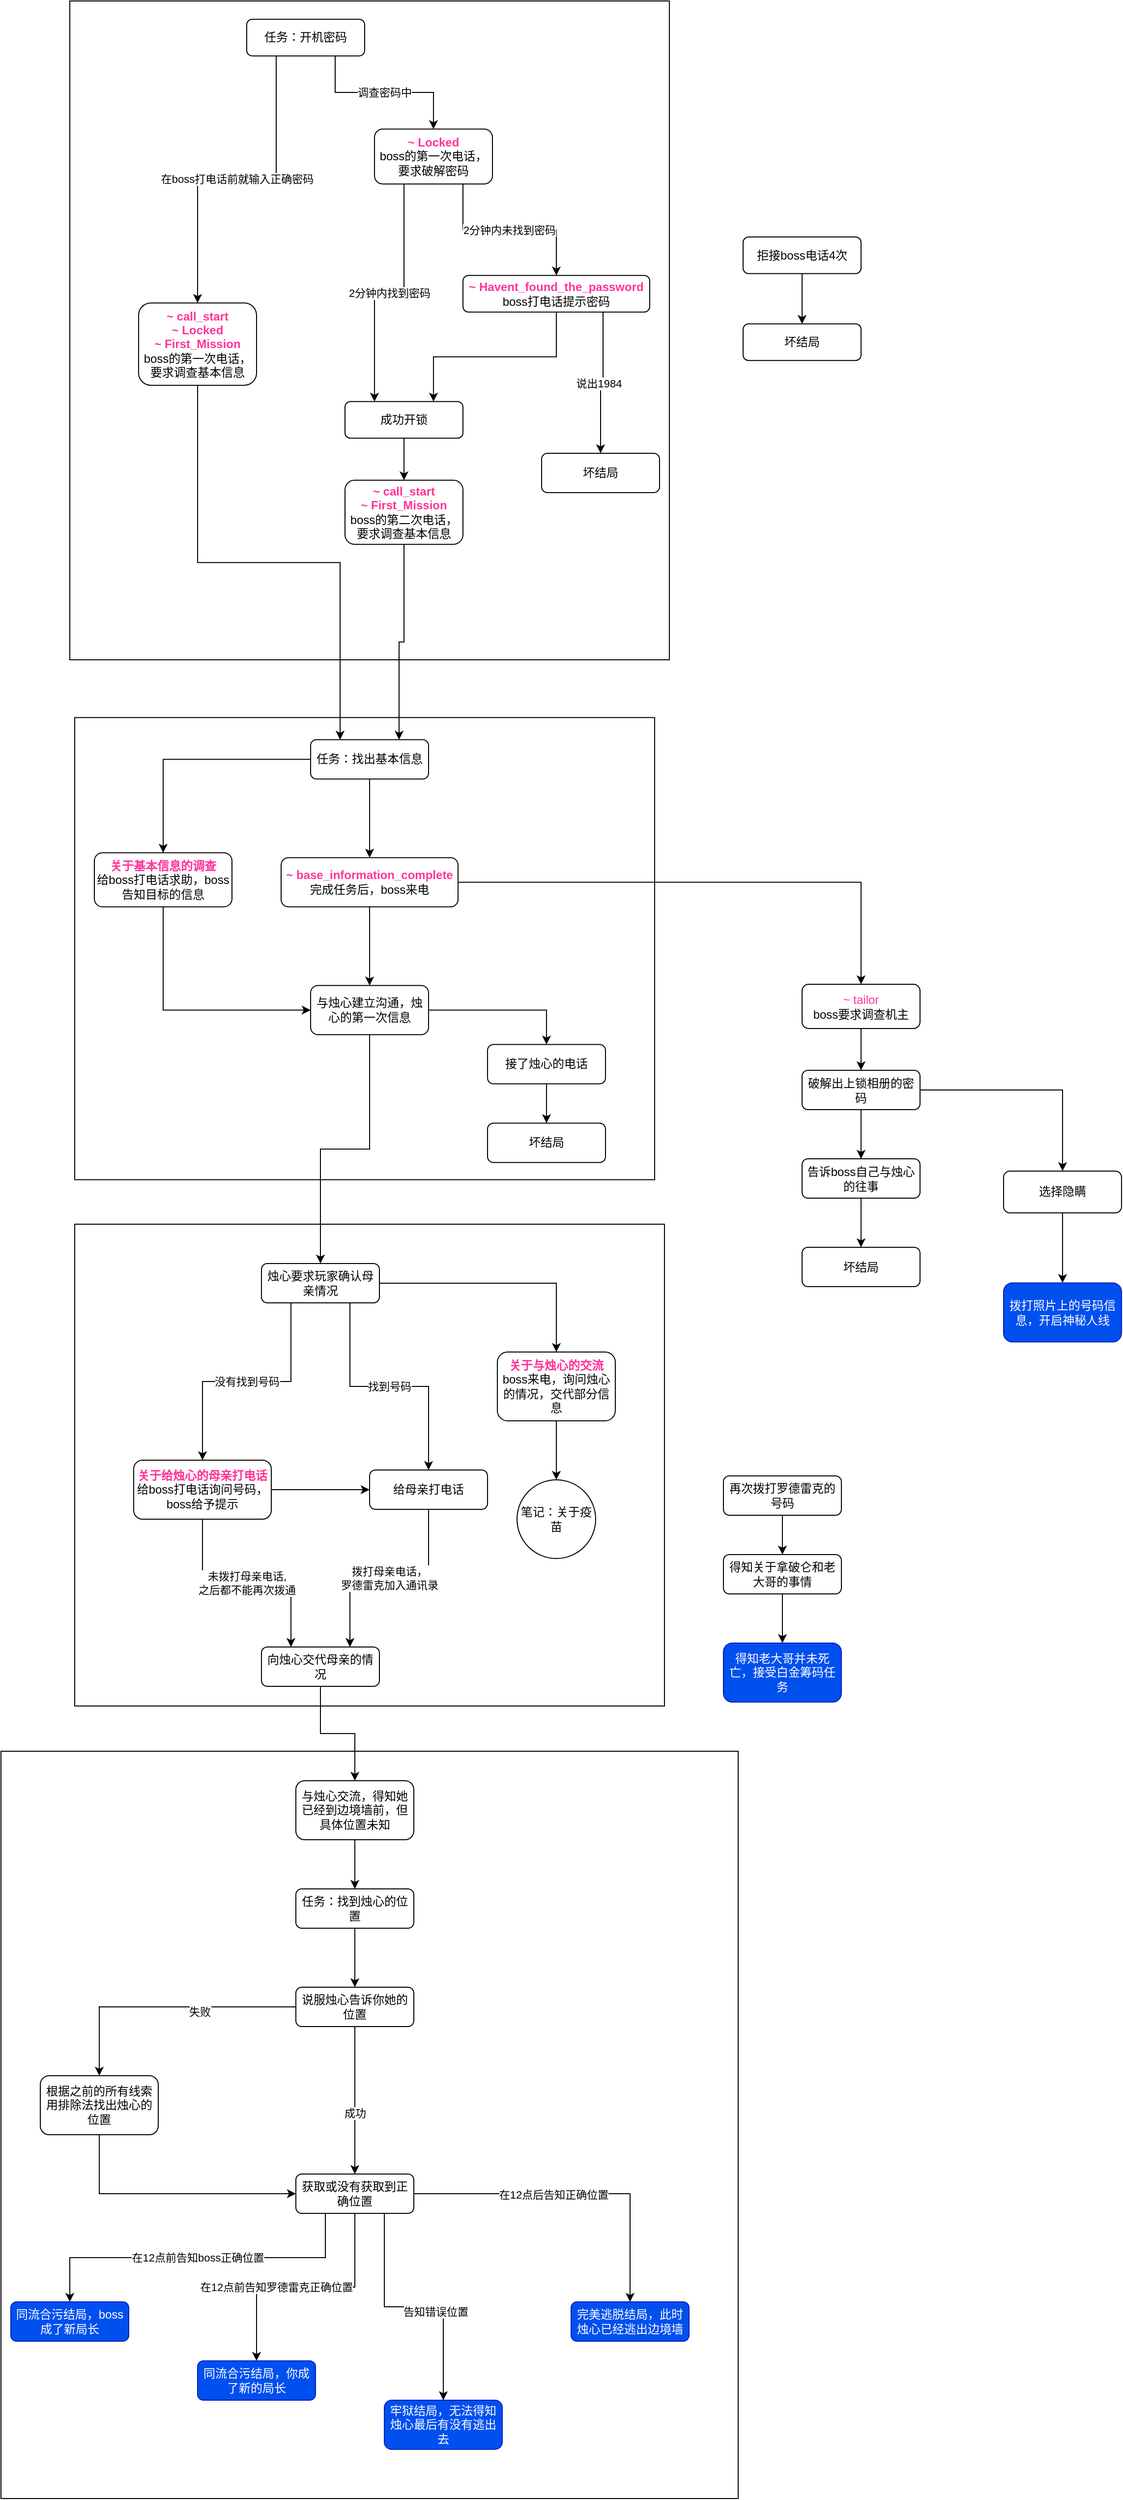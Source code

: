 <mxfile version="22.1.18" type="device">
  <diagram id="C5RBs43oDa-KdzZeNtuy" name="Page-1">
    <mxGraphModel dx="1311" dy="1043" grid="1" gridSize="10" guides="1" tooltips="1" connect="1" arrows="1" fold="1" page="0" pageScale="1" pageWidth="827" pageHeight="1169" math="0" shadow="0">
      <root>
        <mxCell id="WIyWlLk6GJQsqaUBKTNV-0" />
        <mxCell id="WIyWlLk6GJQsqaUBKTNV-1" parent="WIyWlLk6GJQsqaUBKTNV-0" />
        <mxCell id="P4KzA-4ddwvFhlrKLmol-60" value="" style="group" parent="WIyWlLk6GJQsqaUBKTNV-1" vertex="1" connectable="0">
          <mxGeometry x="195" y="1324" width="600" height="490" as="geometry" />
        </mxCell>
        <mxCell id="P4KzA-4ddwvFhlrKLmol-48" value="" style="group" parent="P4KzA-4ddwvFhlrKLmol-60" vertex="1" connectable="0">
          <mxGeometry width="600" height="490" as="geometry" />
        </mxCell>
        <mxCell id="P4KzA-4ddwvFhlrKLmol-47" value="" style="rounded=0;whiteSpace=wrap;html=1;" parent="P4KzA-4ddwvFhlrKLmol-48" vertex="1">
          <mxGeometry width="600" height="490" as="geometry" />
        </mxCell>
        <mxCell id="P4KzA-4ddwvFhlrKLmol-14" value="烛心要求玩家确认母亲情况" style="rounded=1;whiteSpace=wrap;html=1;fontSize=12;glass=0;strokeWidth=1;shadow=0;" parent="P4KzA-4ddwvFhlrKLmol-48" vertex="1">
          <mxGeometry x="190" y="40" width="120" height="40" as="geometry" />
        </mxCell>
        <mxCell id="P4KzA-4ddwvFhlrKLmol-16" value="&lt;b&gt;&lt;font color=&quot;#ff3399&quot;&gt;关于与烛心的交流&lt;/font&gt;&lt;/b&gt;&lt;br&gt;boss来电，询问烛心的情况，交代部分信息" style="rounded=1;whiteSpace=wrap;html=1;fontSize=12;glass=0;strokeWidth=1;shadow=0;" parent="P4KzA-4ddwvFhlrKLmol-48" vertex="1">
          <mxGeometry x="430" y="130" width="120" height="70" as="geometry" />
        </mxCell>
        <mxCell id="P4KzA-4ddwvFhlrKLmol-17" value="" style="edgeStyle=orthogonalEdgeStyle;rounded=0;orthogonalLoop=1;jettySize=auto;html=1;" parent="P4KzA-4ddwvFhlrKLmol-48" source="P4KzA-4ddwvFhlrKLmol-14" target="P4KzA-4ddwvFhlrKLmol-16" edge="1">
          <mxGeometry relative="1" as="geometry" />
        </mxCell>
        <mxCell id="P4KzA-4ddwvFhlrKLmol-20" value="给母亲打电话" style="rounded=1;whiteSpace=wrap;html=1;fontSize=12;glass=0;strokeWidth=1;shadow=0;" parent="P4KzA-4ddwvFhlrKLmol-48" vertex="1">
          <mxGeometry x="300" y="250" width="120" height="40" as="geometry" />
        </mxCell>
        <mxCell id="P4KzA-4ddwvFhlrKLmol-21" value="找到号码" style="edgeStyle=orthogonalEdgeStyle;rounded=0;orthogonalLoop=1;jettySize=auto;html=1;exitX=0.75;exitY=1;exitDx=0;exitDy=0;" parent="P4KzA-4ddwvFhlrKLmol-48" source="P4KzA-4ddwvFhlrKLmol-14" target="P4KzA-4ddwvFhlrKLmol-20" edge="1">
          <mxGeometry relative="1" as="geometry" />
        </mxCell>
        <mxCell id="P4KzA-4ddwvFhlrKLmol-28" style="edgeStyle=orthogonalEdgeStyle;rounded=0;orthogonalLoop=1;jettySize=auto;html=1;" parent="P4KzA-4ddwvFhlrKLmol-48" source="P4KzA-4ddwvFhlrKLmol-22" target="P4KzA-4ddwvFhlrKLmol-20" edge="1">
          <mxGeometry relative="1" as="geometry" />
        </mxCell>
        <mxCell id="P4KzA-4ddwvFhlrKLmol-22" value="&lt;b&gt;&lt;font color=&quot;#ff3399&quot;&gt;关于给烛心的母亲打电话&lt;/font&gt;&lt;/b&gt;&lt;br&gt;给boss打电话询问号码，boss给予提示" style="rounded=1;whiteSpace=wrap;html=1;fontSize=12;glass=0;strokeWidth=1;shadow=0;" parent="P4KzA-4ddwvFhlrKLmol-48" vertex="1">
          <mxGeometry x="60" y="240" width="140" height="60" as="geometry" />
        </mxCell>
        <mxCell id="P4KzA-4ddwvFhlrKLmol-23" value="没有找到号码" style="edgeStyle=orthogonalEdgeStyle;rounded=0;orthogonalLoop=1;jettySize=auto;html=1;exitX=0.25;exitY=1;exitDx=0;exitDy=0;" parent="P4KzA-4ddwvFhlrKLmol-48" source="P4KzA-4ddwvFhlrKLmol-14" target="P4KzA-4ddwvFhlrKLmol-22" edge="1">
          <mxGeometry relative="1" as="geometry" />
        </mxCell>
        <mxCell id="P4KzA-4ddwvFhlrKLmol-24" value="向烛心交代母亲的情况" style="rounded=1;whiteSpace=wrap;html=1;fontSize=12;glass=0;strokeWidth=1;shadow=0;" parent="P4KzA-4ddwvFhlrKLmol-48" vertex="1">
          <mxGeometry x="190" y="430" width="120" height="40" as="geometry" />
        </mxCell>
        <mxCell id="P4KzA-4ddwvFhlrKLmol-26" value="拨打母亲电话，&lt;br&gt;罗德雷克加入通讯录" style="edgeStyle=orthogonalEdgeStyle;rounded=0;orthogonalLoop=1;jettySize=auto;html=1;entryX=0.75;entryY=0;entryDx=0;entryDy=0;" parent="P4KzA-4ddwvFhlrKLmol-48" source="P4KzA-4ddwvFhlrKLmol-20" target="P4KzA-4ddwvFhlrKLmol-24" edge="1">
          <mxGeometry relative="1" as="geometry" />
        </mxCell>
        <mxCell id="P4KzA-4ddwvFhlrKLmol-25" value="未拨打母亲电话,&lt;br&gt;之后都不能再次拨通" style="edgeStyle=orthogonalEdgeStyle;rounded=0;orthogonalLoop=1;jettySize=auto;html=1;exitX=0.5;exitY=1;exitDx=0;exitDy=0;entryX=0.25;entryY=0;entryDx=0;entryDy=0;" parent="P4KzA-4ddwvFhlrKLmol-48" source="P4KzA-4ddwvFhlrKLmol-22" target="P4KzA-4ddwvFhlrKLmol-24" edge="1">
          <mxGeometry relative="1" as="geometry" />
        </mxCell>
        <mxCell id="P4KzA-4ddwvFhlrKLmol-58" value="笔记：关于疫苗" style="ellipse;whiteSpace=wrap;html=1;rounded=1;glass=0;strokeWidth=1;shadow=0;" parent="P4KzA-4ddwvFhlrKLmol-60" vertex="1">
          <mxGeometry x="450" y="260" width="80" height="80" as="geometry" />
        </mxCell>
        <mxCell id="P4KzA-4ddwvFhlrKLmol-59" value="" style="edgeStyle=orthogonalEdgeStyle;rounded=0;orthogonalLoop=1;jettySize=auto;html=1;" parent="P4KzA-4ddwvFhlrKLmol-60" source="P4KzA-4ddwvFhlrKLmol-16" target="P4KzA-4ddwvFhlrKLmol-58" edge="1">
          <mxGeometry relative="1" as="geometry" />
        </mxCell>
        <mxCell id="AIE3W8hDl6yr15WzIe1y-3" value="" style="group" parent="WIyWlLk6GJQsqaUBKTNV-1" vertex="1" connectable="0">
          <mxGeometry x="190" y="80" width="620" height="670" as="geometry" />
        </mxCell>
        <mxCell id="P4KzA-4ddwvFhlrKLmol-49" value="" style="group;" parent="AIE3W8hDl6yr15WzIe1y-3" vertex="1" connectable="0">
          <mxGeometry width="620" height="670" as="geometry" />
        </mxCell>
        <mxCell id="P4KzA-4ddwvFhlrKLmol-44" value="" style="rounded=0;whiteSpace=wrap;html=1;" parent="P4KzA-4ddwvFhlrKLmol-49" vertex="1">
          <mxGeometry width="610" height="670" as="geometry" />
        </mxCell>
        <mxCell id="WIyWlLk6GJQsqaUBKTNV-3" value="任务：开机密码" style="rounded=1;whiteSpace=wrap;html=1;fontSize=12;glass=0;strokeWidth=1;shadow=0;" parent="P4KzA-4ddwvFhlrKLmol-49" vertex="1">
          <mxGeometry x="180" y="18.611" width="120" height="37.222" as="geometry" />
        </mxCell>
        <mxCell id="WIyWlLk6GJQsqaUBKTNV-7" value="&lt;font style=&quot;&quot; color=&quot;#ff3399&quot;&gt;&lt;b&gt;~ Locked&lt;/b&gt;&lt;br&gt;&lt;/font&gt;boss的第一次电话，要求破解密码" style="rounded=1;whiteSpace=wrap;html=1;fontSize=12;glass=0;strokeWidth=1;shadow=0;" parent="P4KzA-4ddwvFhlrKLmol-49" vertex="1">
          <mxGeometry x="310" y="130.278" width="120" height="55.833" as="geometry" />
        </mxCell>
        <mxCell id="P4KzA-4ddwvFhlrKLmol-7" value="调查密码中" style="edgeStyle=orthogonalEdgeStyle;rounded=0;orthogonalLoop=1;jettySize=auto;html=1;exitX=0.75;exitY=1;exitDx=0;exitDy=0;" parent="P4KzA-4ddwvFhlrKLmol-49" source="WIyWlLk6GJQsqaUBKTNV-3" target="WIyWlLk6GJQsqaUBKTNV-7" edge="1">
          <mxGeometry relative="1" as="geometry" />
        </mxCell>
        <mxCell id="P4KzA-4ddwvFhlrKLmol-31" value="&lt;b&gt;&lt;font color=&quot;#ff3399&quot;&gt;~ call_start&lt;br&gt;&lt;/font&gt;&lt;/b&gt;&lt;b style=&quot;color: rgb(255, 51, 153);&quot;&gt;~ Locked&lt;/b&gt;&lt;b&gt;&lt;font color=&quot;#ff3399&quot;&gt;&lt;br&gt;&lt;/font&gt;&lt;/b&gt;&lt;b&gt;&lt;font color=&quot;#ff3399&quot;&gt;~ First_Mission&lt;/font&gt;&lt;/b&gt;&lt;br&gt;boss的第一次电话，要求调查基本信息" style="rounded=1;whiteSpace=wrap;html=1;fontSize=12;glass=0;strokeWidth=1;shadow=0;" parent="P4KzA-4ddwvFhlrKLmol-49" vertex="1">
          <mxGeometry x="70" y="307.083" width="120" height="83.75" as="geometry" />
        </mxCell>
        <mxCell id="P4KzA-4ddwvFhlrKLmol-32" value="在boss打电话前就输入正确密码" style="edgeStyle=orthogonalEdgeStyle;rounded=0;orthogonalLoop=1;jettySize=auto;html=1;exitX=0.25;exitY=1;exitDx=0;exitDy=0;" parent="P4KzA-4ddwvFhlrKLmol-49" source="WIyWlLk6GJQsqaUBKTNV-3" target="P4KzA-4ddwvFhlrKLmol-31" edge="1">
          <mxGeometry relative="1" as="geometry" />
        </mxCell>
        <mxCell id="P4KzA-4ddwvFhlrKLmol-33" value="成功开锁" style="rounded=1;whiteSpace=wrap;html=1;fontSize=12;glass=0;strokeWidth=1;shadow=0;" parent="P4KzA-4ddwvFhlrKLmol-49" vertex="1">
          <mxGeometry x="280" y="407.428" width="120" height="37.222" as="geometry" />
        </mxCell>
        <mxCell id="P4KzA-4ddwvFhlrKLmol-34" value="2分钟内找到密码" style="edgeStyle=orthogonalEdgeStyle;rounded=0;orthogonalLoop=1;jettySize=auto;html=1;exitX=0.25;exitY=1;exitDx=0;exitDy=0;entryX=0.25;entryY=0;entryDx=0;entryDy=0;" parent="P4KzA-4ddwvFhlrKLmol-49" source="WIyWlLk6GJQsqaUBKTNV-7" target="P4KzA-4ddwvFhlrKLmol-33" edge="1">
          <mxGeometry relative="1" as="geometry" />
        </mxCell>
        <mxCell id="P4KzA-4ddwvFhlrKLmol-38" style="edgeStyle=orthogonalEdgeStyle;rounded=0;orthogonalLoop=1;jettySize=auto;html=1;entryX=0.75;entryY=0;entryDx=0;entryDy=0;" parent="P4KzA-4ddwvFhlrKLmol-49" source="P4KzA-4ddwvFhlrKLmol-36" target="P4KzA-4ddwvFhlrKLmol-33" edge="1">
          <mxGeometry relative="1" as="geometry" />
        </mxCell>
        <mxCell id="P4KzA-4ddwvFhlrKLmol-36" value="&lt;b&gt;&lt;font color=&quot;#ff3399&quot;&gt;~ Havent_found_the_password&lt;/font&gt;&lt;/b&gt;&lt;br&gt;boss打电话提示密码" style="rounded=1;whiteSpace=wrap;html=1;fontSize=12;glass=0;strokeWidth=1;shadow=0;" parent="P4KzA-4ddwvFhlrKLmol-49" vertex="1">
          <mxGeometry x="400" y="279.167" width="190" height="37.222" as="geometry" />
        </mxCell>
        <mxCell id="P4KzA-4ddwvFhlrKLmol-37" value="2分钟内未找到密码" style="edgeStyle=orthogonalEdgeStyle;rounded=0;orthogonalLoop=1;jettySize=auto;html=1;exitX=0.75;exitY=1;exitDx=0;exitDy=0;" parent="P4KzA-4ddwvFhlrKLmol-49" source="WIyWlLk6GJQsqaUBKTNV-7" target="P4KzA-4ddwvFhlrKLmol-36" edge="1">
          <mxGeometry relative="1" as="geometry" />
        </mxCell>
        <mxCell id="P4KzA-4ddwvFhlrKLmol-39" value="&lt;b&gt;&lt;font color=&quot;#ff3399&quot;&gt;~ call_start&lt;/font&gt;&lt;/b&gt;&lt;b&gt;&lt;font color=&quot;#ff3399&quot;&gt;&lt;br&gt;~ First_Mission&lt;/font&gt;&lt;/b&gt;&lt;br&gt;boss的第二次电话，要求调查基本信息" style="rounded=1;whiteSpace=wrap;html=1;fontSize=12;glass=0;strokeWidth=1;shadow=0;" parent="P4KzA-4ddwvFhlrKLmol-49" vertex="1">
          <mxGeometry x="280" y="487.432" width="120" height="65.139" as="geometry" />
        </mxCell>
        <mxCell id="P4KzA-4ddwvFhlrKLmol-40" value="" style="edgeStyle=orthogonalEdgeStyle;rounded=0;orthogonalLoop=1;jettySize=auto;html=1;" parent="P4KzA-4ddwvFhlrKLmol-49" source="P4KzA-4ddwvFhlrKLmol-33" target="P4KzA-4ddwvFhlrKLmol-39" edge="1">
          <mxGeometry relative="1" as="geometry" />
        </mxCell>
        <mxCell id="7RpDxoORxQuWuKuyIieH-2" value="坏结局" style="rounded=1;whiteSpace=wrap;html=1;" parent="P4KzA-4ddwvFhlrKLmol-49" vertex="1">
          <mxGeometry x="480" y="460" width="120" height="40" as="geometry" />
        </mxCell>
        <mxCell id="7RpDxoORxQuWuKuyIieH-0" style="edgeStyle=orthogonalEdgeStyle;rounded=0;orthogonalLoop=1;jettySize=auto;html=1;exitX=0.75;exitY=1;exitDx=0;exitDy=0;" parent="P4KzA-4ddwvFhlrKLmol-49" source="P4KzA-4ddwvFhlrKLmol-36" target="7RpDxoORxQuWuKuyIieH-2" edge="1">
          <mxGeometry relative="1" as="geometry">
            <mxPoint x="710" y="490" as="targetPoint" />
          </mxGeometry>
        </mxCell>
        <mxCell id="7RpDxoORxQuWuKuyIieH-3" value="说出1984" style="edgeLabel;html=1;align=center;verticalAlign=middle;resizable=0;points=[];" parent="7RpDxoORxQuWuKuyIieH-0" vertex="1" connectable="0">
          <mxGeometry x="0.017" y="-2" relative="1" as="geometry">
            <mxPoint as="offset" />
          </mxGeometry>
        </mxCell>
        <mxCell id="AIE3W8hDl6yr15WzIe1y-1" value="坏结局" style="rounded=1;whiteSpace=wrap;html=1;" parent="WIyWlLk6GJQsqaUBKTNV-1" vertex="1">
          <mxGeometry x="875" y="408.403" width="120" height="37.222" as="geometry" />
        </mxCell>
        <mxCell id="AIE3W8hDl6yr15WzIe1y-0" value="拒接boss电话4次" style="rounded=1;whiteSpace=wrap;html=1;" parent="WIyWlLk6GJQsqaUBKTNV-1" vertex="1">
          <mxGeometry x="875" y="320.001" width="120" height="37.222" as="geometry" />
        </mxCell>
        <mxCell id="AIE3W8hDl6yr15WzIe1y-2" value="" style="edgeStyle=orthogonalEdgeStyle;rounded=0;orthogonalLoop=1;jettySize=auto;html=1;" parent="WIyWlLk6GJQsqaUBKTNV-1" source="AIE3W8hDl6yr15WzIe1y-0" target="AIE3W8hDl6yr15WzIe1y-1" edge="1">
          <mxGeometry relative="1" as="geometry" />
        </mxCell>
        <mxCell id="5DLiHVR6KXy2RfSoSsoO-3" value="" style="edgeStyle=orthogonalEdgeStyle;rounded=0;orthogonalLoop=1;jettySize=auto;html=1;" parent="WIyWlLk6GJQsqaUBKTNV-1" source="5DLiHVR6KXy2RfSoSsoO-0" target="5DLiHVR6KXy2RfSoSsoO-2" edge="1">
          <mxGeometry relative="1" as="geometry" />
        </mxCell>
        <mxCell id="5DLiHVR6KXy2RfSoSsoO-0" value="&lt;font color=&quot;#ff3399&quot;&gt;~ tailor&lt;/font&gt;&lt;br&gt;boss要求调查机主" style="whiteSpace=wrap;html=1;rounded=1;glass=0;strokeWidth=1;shadow=0;" parent="WIyWlLk6GJQsqaUBKTNV-1" vertex="1">
          <mxGeometry x="935" y="1080" width="120" height="45" as="geometry" />
        </mxCell>
        <mxCell id="5DLiHVR6KXy2RfSoSsoO-5" value="" style="edgeStyle=orthogonalEdgeStyle;rounded=0;orthogonalLoop=1;jettySize=auto;html=1;" parent="WIyWlLk6GJQsqaUBKTNV-1" source="5DLiHVR6KXy2RfSoSsoO-2" target="5DLiHVR6KXy2RfSoSsoO-4" edge="1">
          <mxGeometry relative="1" as="geometry" />
        </mxCell>
        <mxCell id="XkRJ5RtZ1II0Cvru3bHx-6" value="" style="edgeStyle=orthogonalEdgeStyle;rounded=0;orthogonalLoop=1;jettySize=auto;html=1;" parent="WIyWlLk6GJQsqaUBKTNV-1" source="5DLiHVR6KXy2RfSoSsoO-2" target="XkRJ5RtZ1II0Cvru3bHx-5" edge="1">
          <mxGeometry relative="1" as="geometry" />
        </mxCell>
        <mxCell id="5DLiHVR6KXy2RfSoSsoO-2" value="破解出上锁相册的密码" style="whiteSpace=wrap;html=1;rounded=1;glass=0;strokeWidth=1;shadow=0;" parent="WIyWlLk6GJQsqaUBKTNV-1" vertex="1">
          <mxGeometry x="935" y="1167.5" width="120" height="40" as="geometry" />
        </mxCell>
        <mxCell id="5DLiHVR6KXy2RfSoSsoO-7" value="" style="edgeStyle=orthogonalEdgeStyle;rounded=0;orthogonalLoop=1;jettySize=auto;html=1;" parent="WIyWlLk6GJQsqaUBKTNV-1" source="5DLiHVR6KXy2RfSoSsoO-4" target="5DLiHVR6KXy2RfSoSsoO-6" edge="1">
          <mxGeometry relative="1" as="geometry" />
        </mxCell>
        <mxCell id="5DLiHVR6KXy2RfSoSsoO-4" value="告诉boss自己与烛心的往事" style="whiteSpace=wrap;html=1;rounded=1;glass=0;strokeWidth=1;shadow=0;" parent="WIyWlLk6GJQsqaUBKTNV-1" vertex="1">
          <mxGeometry x="935" y="1257.5" width="120" height="40" as="geometry" />
        </mxCell>
        <mxCell id="5DLiHVR6KXy2RfSoSsoO-6" value="坏结局" style="whiteSpace=wrap;html=1;rounded=1;glass=0;strokeWidth=1;shadow=0;" parent="WIyWlLk6GJQsqaUBKTNV-1" vertex="1">
          <mxGeometry x="935" y="1347.5" width="120" height="40" as="geometry" />
        </mxCell>
        <mxCell id="XkRJ5RtZ1II0Cvru3bHx-2" value="" style="edgeStyle=orthogonalEdgeStyle;rounded=0;orthogonalLoop=1;jettySize=auto;html=1;" parent="WIyWlLk6GJQsqaUBKTNV-1" source="XkRJ5RtZ1II0Cvru3bHx-0" target="XkRJ5RtZ1II0Cvru3bHx-1" edge="1">
          <mxGeometry relative="1" as="geometry" />
        </mxCell>
        <mxCell id="XkRJ5RtZ1II0Cvru3bHx-0" value="再次拨打罗德雷克的号码" style="rounded=1;whiteSpace=wrap;html=1;" parent="WIyWlLk6GJQsqaUBKTNV-1" vertex="1">
          <mxGeometry x="855" y="1580" width="120" height="40" as="geometry" />
        </mxCell>
        <mxCell id="XkRJ5RtZ1II0Cvru3bHx-4" value="" style="edgeStyle=orthogonalEdgeStyle;rounded=0;orthogonalLoop=1;jettySize=auto;html=1;" parent="WIyWlLk6GJQsqaUBKTNV-1" source="XkRJ5RtZ1II0Cvru3bHx-1" target="XkRJ5RtZ1II0Cvru3bHx-3" edge="1">
          <mxGeometry relative="1" as="geometry" />
        </mxCell>
        <mxCell id="XkRJ5RtZ1II0Cvru3bHx-1" value="得知关于拿破仑和老大哥的事情" style="whiteSpace=wrap;html=1;rounded=1;" parent="WIyWlLk6GJQsqaUBKTNV-1" vertex="1">
          <mxGeometry x="855" y="1660" width="120" height="40" as="geometry" />
        </mxCell>
        <mxCell id="XkRJ5RtZ1II0Cvru3bHx-3" value="得知老大哥并未死亡，接受白金筹码任务" style="whiteSpace=wrap;html=1;rounded=1;fillColor=#0050ef;fontColor=#ffffff;strokeColor=#001DBC;" parent="WIyWlLk6GJQsqaUBKTNV-1" vertex="1">
          <mxGeometry x="855" y="1750" width="120" height="60" as="geometry" />
        </mxCell>
        <mxCell id="XkRJ5RtZ1II0Cvru3bHx-8" value="" style="edgeStyle=orthogonalEdgeStyle;rounded=0;orthogonalLoop=1;jettySize=auto;html=1;" parent="WIyWlLk6GJQsqaUBKTNV-1" source="XkRJ5RtZ1II0Cvru3bHx-5" target="XkRJ5RtZ1II0Cvru3bHx-7" edge="1">
          <mxGeometry relative="1" as="geometry" />
        </mxCell>
        <mxCell id="XkRJ5RtZ1II0Cvru3bHx-5" value="选择隐瞒" style="whiteSpace=wrap;html=1;rounded=1;glass=0;strokeWidth=1;shadow=0;" parent="WIyWlLk6GJQsqaUBKTNV-1" vertex="1">
          <mxGeometry x="1140" y="1270" width="120" height="42.5" as="geometry" />
        </mxCell>
        <mxCell id="XkRJ5RtZ1II0Cvru3bHx-7" value="拨打照片上的号码信息，开启神秘人线" style="whiteSpace=wrap;html=1;rounded=1;glass=0;strokeWidth=1;shadow=0;fillColor=#0050ef;fontColor=#ffffff;strokeColor=#001DBC;" parent="WIyWlLk6GJQsqaUBKTNV-1" vertex="1">
          <mxGeometry x="1140" y="1383.75" width="120" height="60" as="geometry" />
        </mxCell>
        <mxCell id="XkRJ5RtZ1II0Cvru3bHx-9" style="edgeStyle=orthogonalEdgeStyle;rounded=0;orthogonalLoop=1;jettySize=auto;html=1;exitX=0.5;exitY=1;exitDx=0;exitDy=0;" parent="WIyWlLk6GJQsqaUBKTNV-1" source="XkRJ5RtZ1II0Cvru3bHx-7" target="XkRJ5RtZ1II0Cvru3bHx-7" edge="1">
          <mxGeometry relative="1" as="geometry" />
        </mxCell>
        <mxCell id="XkRJ5RtZ1II0Cvru3bHx-37" value="" style="group" parent="WIyWlLk6GJQsqaUBKTNV-1" vertex="1" connectable="0">
          <mxGeometry x="120" y="1860" width="750" height="760" as="geometry" />
        </mxCell>
        <mxCell id="XkRJ5RtZ1II0Cvru3bHx-32" value="" style="rounded=0;whiteSpace=wrap;html=1;" parent="XkRJ5RtZ1II0Cvru3bHx-37" vertex="1">
          <mxGeometry width="750" height="760" as="geometry" />
        </mxCell>
        <mxCell id="XkRJ5RtZ1II0Cvru3bHx-18" value="" style="edgeStyle=orthogonalEdgeStyle;rounded=0;orthogonalLoop=1;jettySize=auto;html=1;" parent="XkRJ5RtZ1II0Cvru3bHx-37" source="XkRJ5RtZ1II0Cvru3bHx-14" target="XkRJ5RtZ1II0Cvru3bHx-17" edge="1">
          <mxGeometry relative="1" as="geometry" />
        </mxCell>
        <mxCell id="cuDMpBh0sM9PKAoweu08-3" value="成功" style="edgeLabel;html=1;align=center;verticalAlign=middle;resizable=0;points=[];" vertex="1" connectable="0" parent="XkRJ5RtZ1II0Cvru3bHx-18">
          <mxGeometry x="0.17" relative="1" as="geometry">
            <mxPoint as="offset" />
          </mxGeometry>
        </mxCell>
        <mxCell id="XkRJ5RtZ1II0Cvru3bHx-10" value="与烛心交流，得知她已经到边境墙前，但具体位置未知" style="whiteSpace=wrap;html=1;rounded=1;glass=0;strokeWidth=1;shadow=0;" parent="XkRJ5RtZ1II0Cvru3bHx-37" vertex="1">
          <mxGeometry x="300" y="30" width="120" height="60" as="geometry" />
        </mxCell>
        <mxCell id="XkRJ5RtZ1II0Cvru3bHx-12" value="根据之前的所有线索用排除法找出烛心的位置" style="whiteSpace=wrap;html=1;rounded=1;glass=0;strokeWidth=1;shadow=0;" parent="XkRJ5RtZ1II0Cvru3bHx-37" vertex="1">
          <mxGeometry x="40" y="330" width="120" height="60" as="geometry" />
        </mxCell>
        <mxCell id="XkRJ5RtZ1II0Cvru3bHx-14" value="说服烛心告诉你她的位置" style="whiteSpace=wrap;html=1;rounded=1;glass=0;strokeWidth=1;shadow=0;" parent="XkRJ5RtZ1II0Cvru3bHx-37" vertex="1">
          <mxGeometry x="300" y="240" width="120" height="40" as="geometry" />
        </mxCell>
        <mxCell id="XkRJ5RtZ1II0Cvru3bHx-13" value="" style="edgeStyle=orthogonalEdgeStyle;rounded=0;orthogonalLoop=1;jettySize=auto;html=1;exitX=0;exitY=0.5;exitDx=0;exitDy=0;" parent="XkRJ5RtZ1II0Cvru3bHx-37" source="XkRJ5RtZ1II0Cvru3bHx-14" target="XkRJ5RtZ1II0Cvru3bHx-12" edge="1">
          <mxGeometry relative="1" as="geometry" />
        </mxCell>
        <mxCell id="XkRJ5RtZ1II0Cvru3bHx-16" value="失败" style="edgeLabel;html=1;align=center;verticalAlign=middle;resizable=0;points=[];" parent="XkRJ5RtZ1II0Cvru3bHx-13" vertex="1" connectable="0">
          <mxGeometry x="-0.269" y="5" relative="1" as="geometry">
            <mxPoint as="offset" />
          </mxGeometry>
        </mxCell>
        <mxCell id="XkRJ5RtZ1II0Cvru3bHx-17" value="获取或没有获取到正确位置" style="whiteSpace=wrap;html=1;rounded=1;glass=0;strokeWidth=1;shadow=0;" parent="XkRJ5RtZ1II0Cvru3bHx-37" vertex="1">
          <mxGeometry x="300" y="430" width="120" height="40" as="geometry" />
        </mxCell>
        <mxCell id="XkRJ5RtZ1II0Cvru3bHx-21" style="edgeStyle=orthogonalEdgeStyle;rounded=0;orthogonalLoop=1;jettySize=auto;html=1;exitX=0.5;exitY=1;exitDx=0;exitDy=0;entryX=0;entryY=0.5;entryDx=0;entryDy=0;" parent="XkRJ5RtZ1II0Cvru3bHx-37" source="XkRJ5RtZ1II0Cvru3bHx-12" target="XkRJ5RtZ1II0Cvru3bHx-17" edge="1">
          <mxGeometry relative="1" as="geometry" />
        </mxCell>
        <mxCell id="XkRJ5RtZ1II0Cvru3bHx-23" value="同流合污结局，boss成了新局长" style="whiteSpace=wrap;html=1;rounded=1;glass=0;strokeWidth=1;shadow=0;fillColor=#0050ef;fontColor=#ffffff;strokeColor=#001DBC;" parent="XkRJ5RtZ1II0Cvru3bHx-37" vertex="1">
          <mxGeometry x="10" y="560" width="120" height="40" as="geometry" />
        </mxCell>
        <mxCell id="XkRJ5RtZ1II0Cvru3bHx-24" value="在12点前告知boss正确位置" style="edgeStyle=orthogonalEdgeStyle;rounded=0;orthogonalLoop=1;jettySize=auto;html=1;exitX=0.25;exitY=1;exitDx=0;exitDy=0;" parent="XkRJ5RtZ1II0Cvru3bHx-37" source="XkRJ5RtZ1II0Cvru3bHx-17" target="XkRJ5RtZ1II0Cvru3bHx-23" edge="1">
          <mxGeometry relative="1" as="geometry" />
        </mxCell>
        <mxCell id="XkRJ5RtZ1II0Cvru3bHx-25" value="同流合污结局，你成了新的局长" style="whiteSpace=wrap;html=1;rounded=1;glass=0;strokeWidth=1;shadow=0;fillColor=#0050ef;fontColor=#ffffff;strokeColor=#001DBC;" parent="XkRJ5RtZ1II0Cvru3bHx-37" vertex="1">
          <mxGeometry x="200" y="620" width="120" height="40" as="geometry" />
        </mxCell>
        <mxCell id="XkRJ5RtZ1II0Cvru3bHx-26" value="" style="edgeStyle=orthogonalEdgeStyle;rounded=0;orthogonalLoop=1;jettySize=auto;html=1;" parent="XkRJ5RtZ1II0Cvru3bHx-37" source="XkRJ5RtZ1II0Cvru3bHx-17" target="XkRJ5RtZ1II0Cvru3bHx-25" edge="1">
          <mxGeometry relative="1" as="geometry" />
        </mxCell>
        <mxCell id="XkRJ5RtZ1II0Cvru3bHx-27" value="在12点前告知罗德雷克正确位置" style="edgeLabel;html=1;align=center;verticalAlign=middle;resizable=0;points=[];" parent="XkRJ5RtZ1II0Cvru3bHx-26" vertex="1" connectable="0">
          <mxGeometry x="0.24" relative="1" as="geometry">
            <mxPoint as="offset" />
          </mxGeometry>
        </mxCell>
        <mxCell id="XkRJ5RtZ1II0Cvru3bHx-28" value="牢狱结局，无法得知烛心最后有没有逃出去" style="whiteSpace=wrap;html=1;rounded=1;glass=0;strokeWidth=1;shadow=0;fillColor=#0050ef;fontColor=#ffffff;strokeColor=#001DBC;" parent="XkRJ5RtZ1II0Cvru3bHx-37" vertex="1">
          <mxGeometry x="390" y="660" width="120" height="50" as="geometry" />
        </mxCell>
        <mxCell id="XkRJ5RtZ1II0Cvru3bHx-29" value="" style="edgeStyle=orthogonalEdgeStyle;rounded=0;orthogonalLoop=1;jettySize=auto;html=1;exitX=0.75;exitY=1;exitDx=0;exitDy=0;" parent="XkRJ5RtZ1II0Cvru3bHx-37" source="XkRJ5RtZ1II0Cvru3bHx-17" target="XkRJ5RtZ1II0Cvru3bHx-28" edge="1">
          <mxGeometry relative="1" as="geometry" />
        </mxCell>
        <mxCell id="XkRJ5RtZ1II0Cvru3bHx-30" value="告知错误位置" style="edgeLabel;html=1;align=center;verticalAlign=middle;resizable=0;points=[];" parent="XkRJ5RtZ1II0Cvru3bHx-29" vertex="1" connectable="0">
          <mxGeometry x="0.177" y="-5" relative="1" as="geometry">
            <mxPoint as="offset" />
          </mxGeometry>
        </mxCell>
        <mxCell id="XkRJ5RtZ1II0Cvru3bHx-33" value="完美逃脱结局，此时烛心已经逃出边境墙" style="whiteSpace=wrap;html=1;rounded=1;glass=0;strokeWidth=1;shadow=0;fillColor=#0050ef;fontColor=#ffffff;strokeColor=#001DBC;" parent="XkRJ5RtZ1II0Cvru3bHx-37" vertex="1">
          <mxGeometry x="580" y="560" width="120" height="40" as="geometry" />
        </mxCell>
        <mxCell id="XkRJ5RtZ1II0Cvru3bHx-34" value="" style="edgeStyle=orthogonalEdgeStyle;rounded=0;orthogonalLoop=1;jettySize=auto;html=1;" parent="XkRJ5RtZ1II0Cvru3bHx-37" source="XkRJ5RtZ1II0Cvru3bHx-17" target="XkRJ5RtZ1II0Cvru3bHx-33" edge="1">
          <mxGeometry relative="1" as="geometry" />
        </mxCell>
        <mxCell id="XkRJ5RtZ1II0Cvru3bHx-35" value="在12点后告知正确位置" style="edgeLabel;html=1;align=center;verticalAlign=middle;resizable=0;points=[];" parent="XkRJ5RtZ1II0Cvru3bHx-34" vertex="1" connectable="0">
          <mxGeometry x="-0.139" y="-1" relative="1" as="geometry">
            <mxPoint as="offset" />
          </mxGeometry>
        </mxCell>
        <mxCell id="cuDMpBh0sM9PKAoweu08-2" value="" style="edgeStyle=orthogonalEdgeStyle;rounded=0;orthogonalLoop=1;jettySize=auto;html=1;" edge="1" parent="XkRJ5RtZ1II0Cvru3bHx-37" source="cuDMpBh0sM9PKAoweu08-0" target="XkRJ5RtZ1II0Cvru3bHx-14">
          <mxGeometry relative="1" as="geometry" />
        </mxCell>
        <mxCell id="cuDMpBh0sM9PKAoweu08-0" value="任务：找到烛心的位置" style="whiteSpace=wrap;html=1;rounded=1;glass=0;strokeWidth=1;shadow=0;" vertex="1" parent="XkRJ5RtZ1II0Cvru3bHx-37">
          <mxGeometry x="300" y="140" width="120" height="40" as="geometry" />
        </mxCell>
        <mxCell id="cuDMpBh0sM9PKAoweu08-1" value="" style="edgeStyle=orthogonalEdgeStyle;rounded=0;orthogonalLoop=1;jettySize=auto;html=1;" edge="1" parent="XkRJ5RtZ1II0Cvru3bHx-37" source="XkRJ5RtZ1II0Cvru3bHx-10" target="cuDMpBh0sM9PKAoweu08-0">
          <mxGeometry relative="1" as="geometry" />
        </mxCell>
        <mxCell id="XkRJ5RtZ1II0Cvru3bHx-41" value="" style="group" parent="WIyWlLk6GJQsqaUBKTNV-1" vertex="1" connectable="0">
          <mxGeometry x="195" y="808.75" width="590" height="470" as="geometry" />
        </mxCell>
        <mxCell id="XkRJ5RtZ1II0Cvru3bHx-40" value="" style="rounded=0;whiteSpace=wrap;html=1;" parent="XkRJ5RtZ1II0Cvru3bHx-41" vertex="1">
          <mxGeometry width="590" height="470" as="geometry" />
        </mxCell>
        <mxCell id="P4KzA-4ddwvFhlrKLmol-12" value="与烛心建立沟通，烛心的第一次信息" style="rounded=1;whiteSpace=wrap;html=1;fontSize=12;glass=0;strokeWidth=1;shadow=0;" parent="XkRJ5RtZ1II0Cvru3bHx-41" vertex="1">
          <mxGeometry x="240" y="272.5" width="120" height="50" as="geometry" />
        </mxCell>
        <mxCell id="AiCStYRORx7fV0jySzBj-0" value="接了烛心的电话" style="rounded=1;whiteSpace=wrap;html=1;" parent="XkRJ5RtZ1II0Cvru3bHx-41" vertex="1">
          <mxGeometry x="420" y="332.5" width="120" height="40" as="geometry" />
        </mxCell>
        <mxCell id="GQ6k1oTzOzHXysOTe1-U-4" style="edgeStyle=orthogonalEdgeStyle;rounded=0;orthogonalLoop=1;jettySize=auto;html=1;exitX=1;exitY=0.5;exitDx=0;exitDy=0;entryX=0.5;entryY=0;entryDx=0;entryDy=0;" parent="XkRJ5RtZ1II0Cvru3bHx-41" source="P4KzA-4ddwvFhlrKLmol-12" target="AiCStYRORx7fV0jySzBj-0" edge="1">
          <mxGeometry relative="1" as="geometry" />
        </mxCell>
        <mxCell id="AiCStYRORx7fV0jySzBj-1" value="坏结局" style="rounded=1;whiteSpace=wrap;html=1;" parent="XkRJ5RtZ1II0Cvru3bHx-41" vertex="1">
          <mxGeometry x="420" y="412.5" width="120" height="40" as="geometry" />
        </mxCell>
        <mxCell id="AiCStYRORx7fV0jySzBj-2" value="" style="edgeStyle=orthogonalEdgeStyle;rounded=0;orthogonalLoop=1;jettySize=auto;html=1;" parent="XkRJ5RtZ1II0Cvru3bHx-41" source="AiCStYRORx7fV0jySzBj-0" target="AiCStYRORx7fV0jySzBj-1" edge="1">
          <mxGeometry relative="1" as="geometry" />
        </mxCell>
        <mxCell id="GQ6k1oTzOzHXysOTe1-U-3" value="" style="edgeStyle=orthogonalEdgeStyle;rounded=0;orthogonalLoop=1;jettySize=auto;html=1;entryX=0;entryY=0.5;entryDx=0;entryDy=0;exitX=0.5;exitY=1;exitDx=0;exitDy=0;" parent="XkRJ5RtZ1II0Cvru3bHx-41" source="GQ6k1oTzOzHXysOTe1-U-0" target="P4KzA-4ddwvFhlrKLmol-12" edge="1">
          <mxGeometry relative="1" as="geometry">
            <mxPoint x="460" y="262.5" as="targetPoint" />
          </mxGeometry>
        </mxCell>
        <mxCell id="GQ6k1oTzOzHXysOTe1-U-5" value="&lt;br&gt;" style="edgeLabel;html=1;align=center;verticalAlign=middle;resizable=0;points=[];" parent="GQ6k1oTzOzHXysOTe1-U-3" vertex="1" connectable="0">
          <mxGeometry x="-0.577" y="1" relative="1" as="geometry">
            <mxPoint as="offset" />
          </mxGeometry>
        </mxCell>
        <mxCell id="GQ6k1oTzOzHXysOTe1-U-0" value="&lt;b&gt;&lt;font color=&quot;#ff3399&quot;&gt;关于基本信息的调查&lt;/font&gt;&lt;/b&gt;&lt;br&gt;给boss打电话求助，boss告知目标的信息" style="whiteSpace=wrap;html=1;rounded=1;glass=0;strokeWidth=1;shadow=0;" parent="XkRJ5RtZ1II0Cvru3bHx-41" vertex="1">
          <mxGeometry x="20" y="137.5" width="140" height="55" as="geometry" />
        </mxCell>
        <mxCell id="GQ6k1oTzOzHXysOTe1-U-1" value="" style="edgeStyle=orthogonalEdgeStyle;rounded=0;orthogonalLoop=1;jettySize=auto;html=1;" parent="XkRJ5RtZ1II0Cvru3bHx-41" source="WIyWlLk6GJQsqaUBKTNV-12" target="GQ6k1oTzOzHXysOTe1-U-0" edge="1">
          <mxGeometry relative="1" as="geometry" />
        </mxCell>
        <mxCell id="WIyWlLk6GJQsqaUBKTNV-12" value="任务：找出基本信息" style="rounded=1;whiteSpace=wrap;html=1;fontSize=12;glass=0;strokeWidth=1;shadow=0;" parent="XkRJ5RtZ1II0Cvru3bHx-41" vertex="1">
          <mxGeometry x="240" y="22.5" width="120" height="40" as="geometry" />
        </mxCell>
        <mxCell id="GQ6k1oTzOzHXysOTe1-U-8" style="edgeStyle=orthogonalEdgeStyle;rounded=0;orthogonalLoop=1;jettySize=auto;html=1;entryX=0.5;entryY=0;entryDx=0;entryDy=0;" parent="XkRJ5RtZ1II0Cvru3bHx-41" source="GQ6k1oTzOzHXysOTe1-U-6" target="P4KzA-4ddwvFhlrKLmol-12" edge="1">
          <mxGeometry relative="1" as="geometry" />
        </mxCell>
        <mxCell id="GQ6k1oTzOzHXysOTe1-U-6" value="&lt;b&gt;&lt;font color=&quot;#ff3399&quot;&gt;~ base_information_complete&lt;/font&gt;&lt;/b&gt;&lt;br&gt;完成任务后，boss来电" style="rounded=1;whiteSpace=wrap;html=1;fontSize=12;glass=0;strokeWidth=1;shadow=0;" parent="XkRJ5RtZ1II0Cvru3bHx-41" vertex="1">
          <mxGeometry x="210" y="142.5" width="180" height="50" as="geometry" />
        </mxCell>
        <mxCell id="GQ6k1oTzOzHXysOTe1-U-7" value="" style="edgeStyle=orthogonalEdgeStyle;rounded=0;orthogonalLoop=1;jettySize=auto;html=1;" parent="XkRJ5RtZ1II0Cvru3bHx-41" source="WIyWlLk6GJQsqaUBKTNV-12" target="GQ6k1oTzOzHXysOTe1-U-6" edge="1">
          <mxGeometry relative="1" as="geometry" />
        </mxCell>
        <mxCell id="5DLiHVR6KXy2RfSoSsoO-1" value="" style="edgeStyle=orthogonalEdgeStyle;rounded=0;orthogonalLoop=1;jettySize=auto;html=1;" parent="WIyWlLk6GJQsqaUBKTNV-1" source="GQ6k1oTzOzHXysOTe1-U-6" target="5DLiHVR6KXy2RfSoSsoO-0" edge="1">
          <mxGeometry relative="1" as="geometry" />
        </mxCell>
        <mxCell id="P4KzA-4ddwvFhlrKLmol-15" value="" style="edgeStyle=orthogonalEdgeStyle;rounded=0;orthogonalLoop=1;jettySize=auto;html=1;" parent="WIyWlLk6GJQsqaUBKTNV-1" source="P4KzA-4ddwvFhlrKLmol-12" target="P4KzA-4ddwvFhlrKLmol-14" edge="1">
          <mxGeometry relative="1" as="geometry" />
        </mxCell>
        <mxCell id="P4KzA-4ddwvFhlrKLmol-41" style="edgeStyle=orthogonalEdgeStyle;rounded=0;orthogonalLoop=1;jettySize=auto;html=1;entryX=0.25;entryY=0;entryDx=0;entryDy=0;exitX=0.5;exitY=1;exitDx=0;exitDy=0;" parent="WIyWlLk6GJQsqaUBKTNV-1" source="P4KzA-4ddwvFhlrKLmol-31" target="WIyWlLk6GJQsqaUBKTNV-12" edge="1">
          <mxGeometry relative="1" as="geometry" />
        </mxCell>
        <mxCell id="P4KzA-4ddwvFhlrKLmol-42" style="edgeStyle=orthogonalEdgeStyle;rounded=0;orthogonalLoop=1;jettySize=auto;html=1;entryX=0.75;entryY=0;entryDx=0;entryDy=0;" parent="WIyWlLk6GJQsqaUBKTNV-1" source="P4KzA-4ddwvFhlrKLmol-39" target="WIyWlLk6GJQsqaUBKTNV-12" edge="1">
          <mxGeometry relative="1" as="geometry" />
        </mxCell>
        <mxCell id="XkRJ5RtZ1II0Cvru3bHx-42" style="edgeStyle=orthogonalEdgeStyle;rounded=0;orthogonalLoop=1;jettySize=auto;html=1;exitX=0.5;exitY=1;exitDx=0;exitDy=0;entryX=0.5;entryY=0;entryDx=0;entryDy=0;" parent="WIyWlLk6GJQsqaUBKTNV-1" source="P4KzA-4ddwvFhlrKLmol-24" target="XkRJ5RtZ1II0Cvru3bHx-10" edge="1">
          <mxGeometry relative="1" as="geometry" />
        </mxCell>
      </root>
    </mxGraphModel>
  </diagram>
</mxfile>
